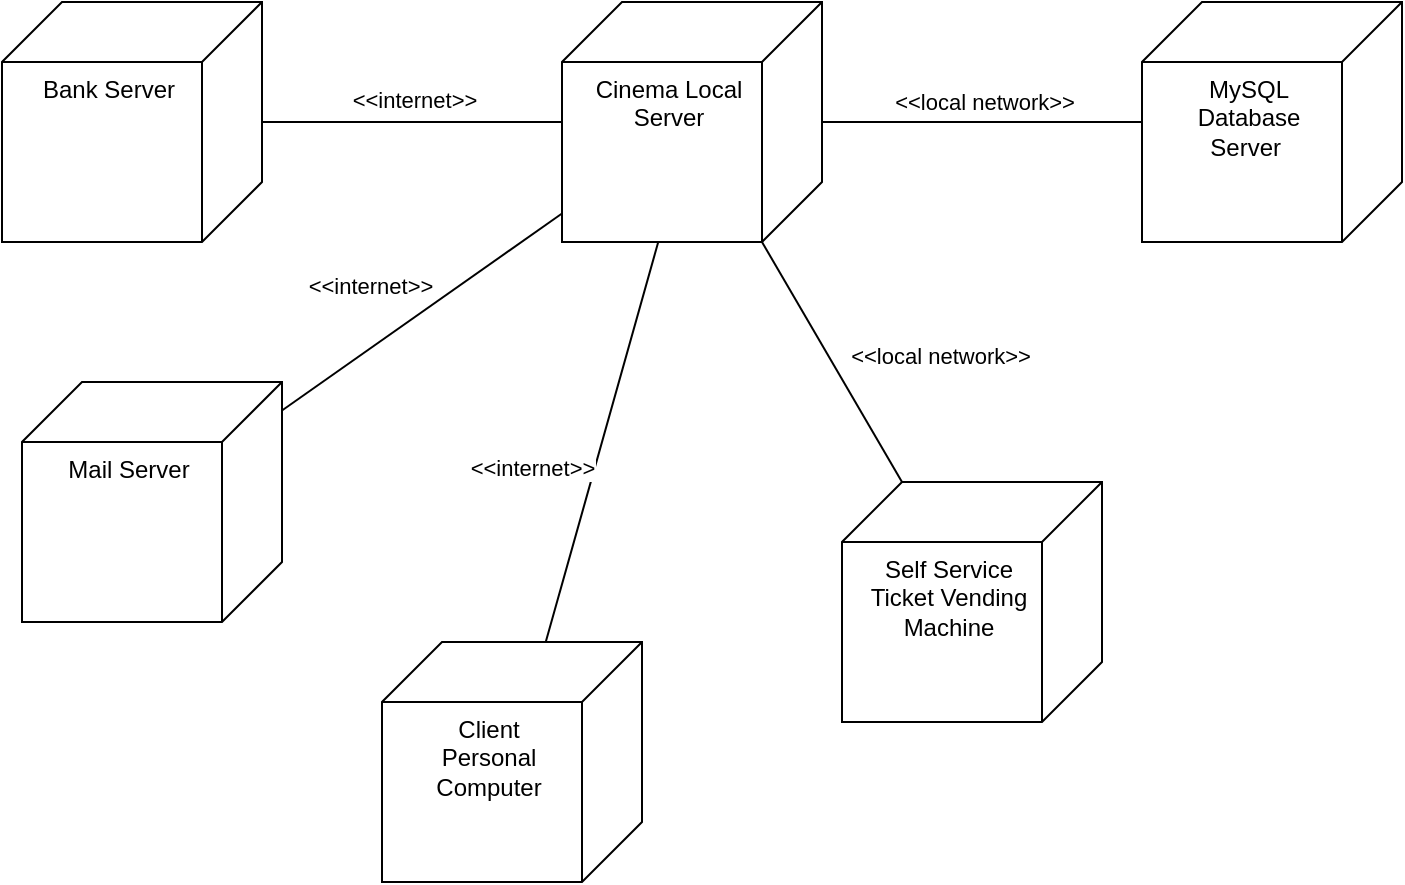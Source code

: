<mxfile version="20.2.3" type="device"><diagram id="-IAX_turVcZL2X2D1o4T" name="DeploymentDiagram"><mxGraphModel dx="1422" dy="865" grid="1" gridSize="10" guides="1" tooltips="1" connect="1" arrows="1" fold="1" page="1" pageScale="1" pageWidth="850" pageHeight="1100" math="0" shadow="0"><root><mxCell id="0"/><mxCell id="1" parent="0"/><mxCell id="TzzUF68fo8Z2-HCIGhzK-3" value="Cinema Local&lt;br&gt;Server" style="verticalAlign=top;align=center;shape=cube;size=30;direction=south;fontStyle=0;html=1;boundedLbl=1;spacingLeft=5;container=0;" vertex="1" parent="1"><mxGeometry x="310" y="190" width="130" height="120" as="geometry"/></mxCell><mxCell id="TzzUF68fo8Z2-HCIGhzK-5" value="Client &lt;br&gt;Personal&lt;br&gt;Computer" style="verticalAlign=top;align=center;shape=cube;size=30;direction=south;fontStyle=0;html=1;boundedLbl=1;spacingLeft=5;container=0;" vertex="1" parent="1"><mxGeometry x="220" y="510" width="130" height="120" as="geometry"/></mxCell><mxCell id="TzzUF68fo8Z2-HCIGhzK-6" value="MySQL&lt;br&gt;Database&lt;br&gt;Server&amp;nbsp;" style="verticalAlign=top;align=center;shape=cube;size=30;direction=south;fontStyle=0;html=1;boundedLbl=1;spacingLeft=5;container=0;" vertex="1" parent="1"><mxGeometry x="600" y="190" width="130" height="120" as="geometry"/></mxCell><mxCell id="TzzUF68fo8Z2-HCIGhzK-7" value="Mail Server" style="verticalAlign=top;align=center;shape=cube;size=30;direction=south;fontStyle=0;html=1;boundedLbl=1;spacingLeft=5;container=0;" vertex="1" parent="1"><mxGeometry x="40" y="380" width="130" height="120" as="geometry"/></mxCell><mxCell id="TzzUF68fo8Z2-HCIGhzK-8" value="" style="endArrow=none;html=1;rounded=0;" edge="1" parent="1" source="TzzUF68fo8Z2-HCIGhzK-7" target="TzzUF68fo8Z2-HCIGhzK-3"><mxGeometry width="50" height="50" relative="1" as="geometry"><mxPoint x="360" y="460" as="sourcePoint"/><mxPoint x="410" y="410" as="targetPoint"/></mxGeometry></mxCell><mxCell id="TzzUF68fo8Z2-HCIGhzK-9" value="&amp;lt;&amp;lt;internet&amp;gt;&amp;gt;" style="edgeLabel;html=1;align=center;verticalAlign=middle;resizable=0;points=[];" vertex="1" connectable="0" parent="TzzUF68fo8Z2-HCIGhzK-8"><mxGeometry x="0.171" y="-3" relative="1" as="geometry"><mxPoint x="-40" y="-7" as="offset"/></mxGeometry></mxCell><mxCell id="TzzUF68fo8Z2-HCIGhzK-10" value="" style="endArrow=none;html=1;rounded=0;" edge="1" parent="1" source="TzzUF68fo8Z2-HCIGhzK-6" target="TzzUF68fo8Z2-HCIGhzK-3"><mxGeometry width="50" height="50" relative="1" as="geometry"><mxPoint x="180" y="260" as="sourcePoint"/><mxPoint x="320" y="260" as="targetPoint"/></mxGeometry></mxCell><mxCell id="TzzUF68fo8Z2-HCIGhzK-11" value="&amp;lt;&amp;lt;local network&amp;gt;&amp;gt;" style="edgeLabel;html=1;align=center;verticalAlign=middle;resizable=0;points=[];" vertex="1" connectable="0" parent="TzzUF68fo8Z2-HCIGhzK-10"><mxGeometry x="0.171" y="-3" relative="1" as="geometry"><mxPoint x="14" y="-7" as="offset"/></mxGeometry></mxCell><mxCell id="TzzUF68fo8Z2-HCIGhzK-12" value="" style="endArrow=none;html=1;rounded=0;" edge="1" parent="1" source="TzzUF68fo8Z2-HCIGhzK-5" target="TzzUF68fo8Z2-HCIGhzK-3"><mxGeometry width="50" height="50" relative="1" as="geometry"><mxPoint x="180" y="260" as="sourcePoint"/><mxPoint x="320" y="260" as="targetPoint"/></mxGeometry></mxCell><mxCell id="TzzUF68fo8Z2-HCIGhzK-13" value="&amp;lt;&amp;lt;internet&amp;gt;&amp;gt;" style="edgeLabel;html=1;align=center;verticalAlign=middle;resizable=0;points=[];" vertex="1" connectable="0" parent="TzzUF68fo8Z2-HCIGhzK-12"><mxGeometry x="0.171" y="-3" relative="1" as="geometry"><mxPoint x="-43" y="29" as="offset"/></mxGeometry></mxCell><mxCell id="TzzUF68fo8Z2-HCIGhzK-15" value="Self Service&lt;br&gt;Ticket Vending&lt;br&gt;Machine" style="verticalAlign=top;align=center;shape=cube;size=30;direction=south;fontStyle=0;html=1;boundedLbl=1;spacingLeft=5;container=0;" vertex="1" parent="1"><mxGeometry x="450" y="430" width="130" height="120" as="geometry"/></mxCell><mxCell id="TzzUF68fo8Z2-HCIGhzK-16" value="" style="endArrow=none;html=1;rounded=0;" edge="1" parent="1" source="TzzUF68fo8Z2-HCIGhzK-15" target="TzzUF68fo8Z2-HCIGhzK-3"><mxGeometry width="50" height="50" relative="1" as="geometry"><mxPoint x="600" y="260" as="sourcePoint"/><mxPoint x="450" y="260" as="targetPoint"/></mxGeometry></mxCell><mxCell id="TzzUF68fo8Z2-HCIGhzK-17" value="&amp;lt;&amp;lt;local network&amp;gt;&amp;gt;" style="edgeLabel;html=1;align=center;verticalAlign=middle;resizable=0;points=[];" vertex="1" connectable="0" parent="TzzUF68fo8Z2-HCIGhzK-16"><mxGeometry x="0.171" y="-3" relative="1" as="geometry"><mxPoint x="57" y="9" as="offset"/></mxGeometry></mxCell><mxCell id="TzzUF68fo8Z2-HCIGhzK-18" value="Bank Server" style="verticalAlign=top;align=center;shape=cube;size=30;direction=south;fontStyle=0;html=1;boundedLbl=1;spacingLeft=5;container=0;" vertex="1" parent="1"><mxGeometry x="30" y="190" width="130" height="120" as="geometry"/></mxCell><mxCell id="TzzUF68fo8Z2-HCIGhzK-19" value="" style="endArrow=none;html=1;rounded=0;" edge="1" parent="1" source="TzzUF68fo8Z2-HCIGhzK-18" target="TzzUF68fo8Z2-HCIGhzK-3"><mxGeometry width="50" height="50" relative="1" as="geometry"><mxPoint x="187.4" y="450" as="sourcePoint"/><mxPoint x="322.6" y="320" as="targetPoint"/></mxGeometry></mxCell><mxCell id="TzzUF68fo8Z2-HCIGhzK-20" value="&amp;lt;&amp;lt;internet&amp;gt;&amp;gt;" style="edgeLabel;html=1;align=center;verticalAlign=middle;resizable=0;points=[];" vertex="1" connectable="0" parent="TzzUF68fo8Z2-HCIGhzK-19"><mxGeometry x="0.171" y="-3" relative="1" as="geometry"><mxPoint x="-12" y="-14" as="offset"/></mxGeometry></mxCell></root></mxGraphModel></diagram></mxfile>